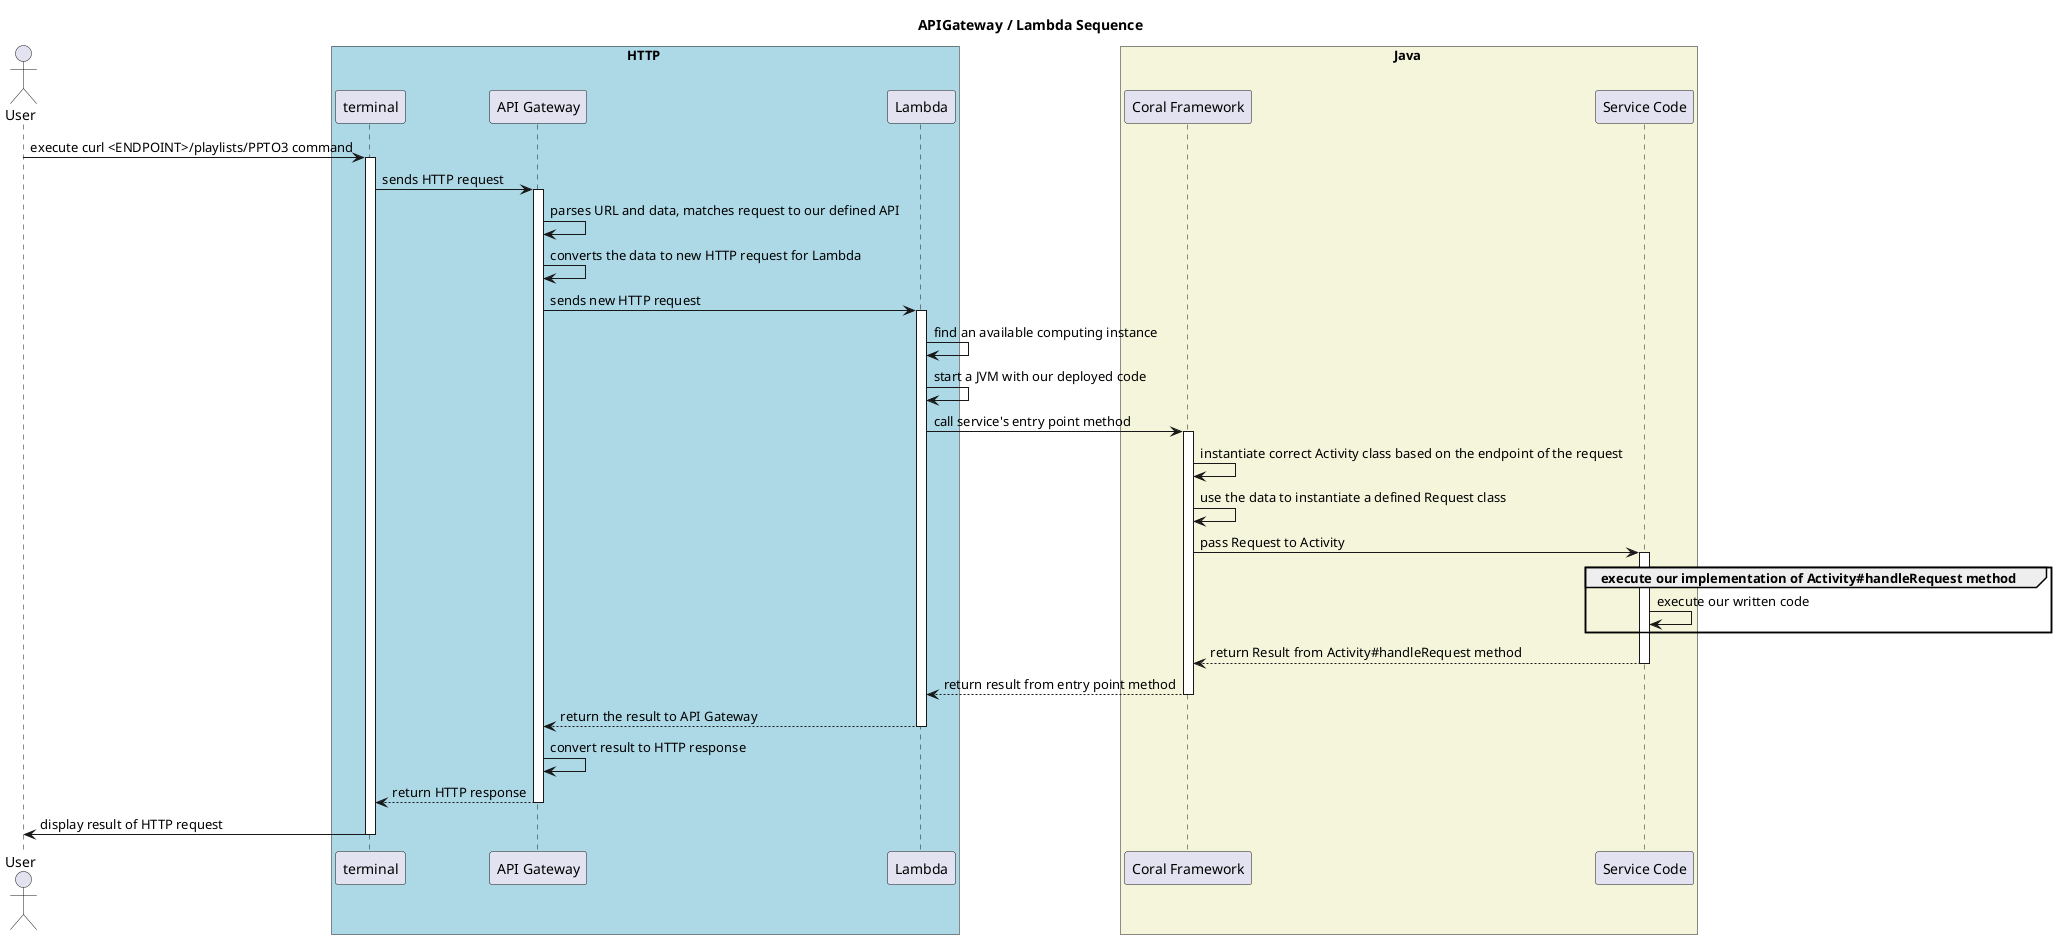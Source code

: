 @startuml

actor "User" as user

box HTTP #lightblue
participant "terminal" as terminal
participant "API Gateway" as apiGateway
participant "Lambda" as lambda
end box

box Java #beige
participant "Coral Framework" as coral
participant "Service Code" as service
end box

user -> terminal: execute curl <ENDPOINT>/playlists/PPTO3 command
activate terminal
title APIGateway / Lambda Sequence

terminal -> apiGateway: sends HTTP request
activate apiGateway

apiGateway -> apiGateway: parses URL and data, matches request to our defined API
apiGateway -> apiGateway: converts the data to new HTTP request for Lambda
apiGateway -> lambda: sends new HTTP request
activate lambda

lambda -> lambda: find an available computing instance
lambda -> lambda: start a JVM with our deployed code
lambda -> coral: call service's entry point method
activate coral

coral -> coral: instantiate correct Activity class based on the endpoint of the request
coral -> coral: use the data to instantiate a defined Request class
coral -> service: pass Request to Activity
activate service

group execute our implementation of Activity#handleRequest method
service -> service: execute our written code
end

service --> coral : return Result from Activity#handleRequest method
deactivate service
coral --> lambda: return result from entry point method
deactivate coral

lambda --> apiGateway: return the result to API Gateway
deactivate lambda

apiGateway -> apiGateway: convert result to HTTP response
apiGateway --> terminal: return HTTP response
deactivate apiGateway

terminal -> user : display result of HTTP request
deactivate terminal

@enduml

